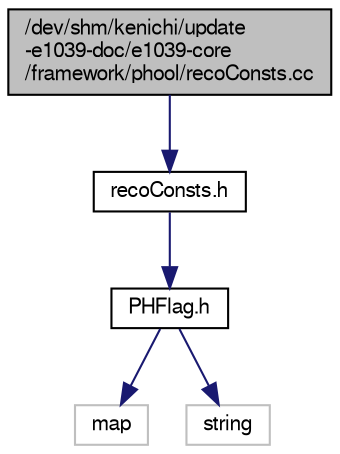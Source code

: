 digraph "/dev/shm/kenichi/update-e1039-doc/e1039-core/framework/phool/recoConsts.cc"
{
  bgcolor="transparent";
  edge [fontname="FreeSans",fontsize="10",labelfontname="FreeSans",labelfontsize="10"];
  node [fontname="FreeSans",fontsize="10",shape=record];
  Node1 [label="/dev/shm/kenichi/update\l-e1039-doc/e1039-core\l/framework/phool/recoConsts.cc",height=0.2,width=0.4,color="black", fillcolor="grey75", style="filled" fontcolor="black"];
  Node1 -> Node2 [color="midnightblue",fontsize="10",style="solid",fontname="FreeSans"];
  Node2 [label="recoConsts.h",height=0.2,width=0.4,color="black",URL="$d2/dcb/recoConsts_8h.html"];
  Node2 -> Node3 [color="midnightblue",fontsize="10",style="solid",fontname="FreeSans"];
  Node3 [label="PHFlag.h",height=0.2,width=0.4,color="black",URL="$d0/d11/PHFlag_8h.html"];
  Node3 -> Node4 [color="midnightblue",fontsize="10",style="solid",fontname="FreeSans"];
  Node4 [label="map",height=0.2,width=0.4,color="grey75"];
  Node3 -> Node5 [color="midnightblue",fontsize="10",style="solid",fontname="FreeSans"];
  Node5 [label="string",height=0.2,width=0.4,color="grey75"];
}

